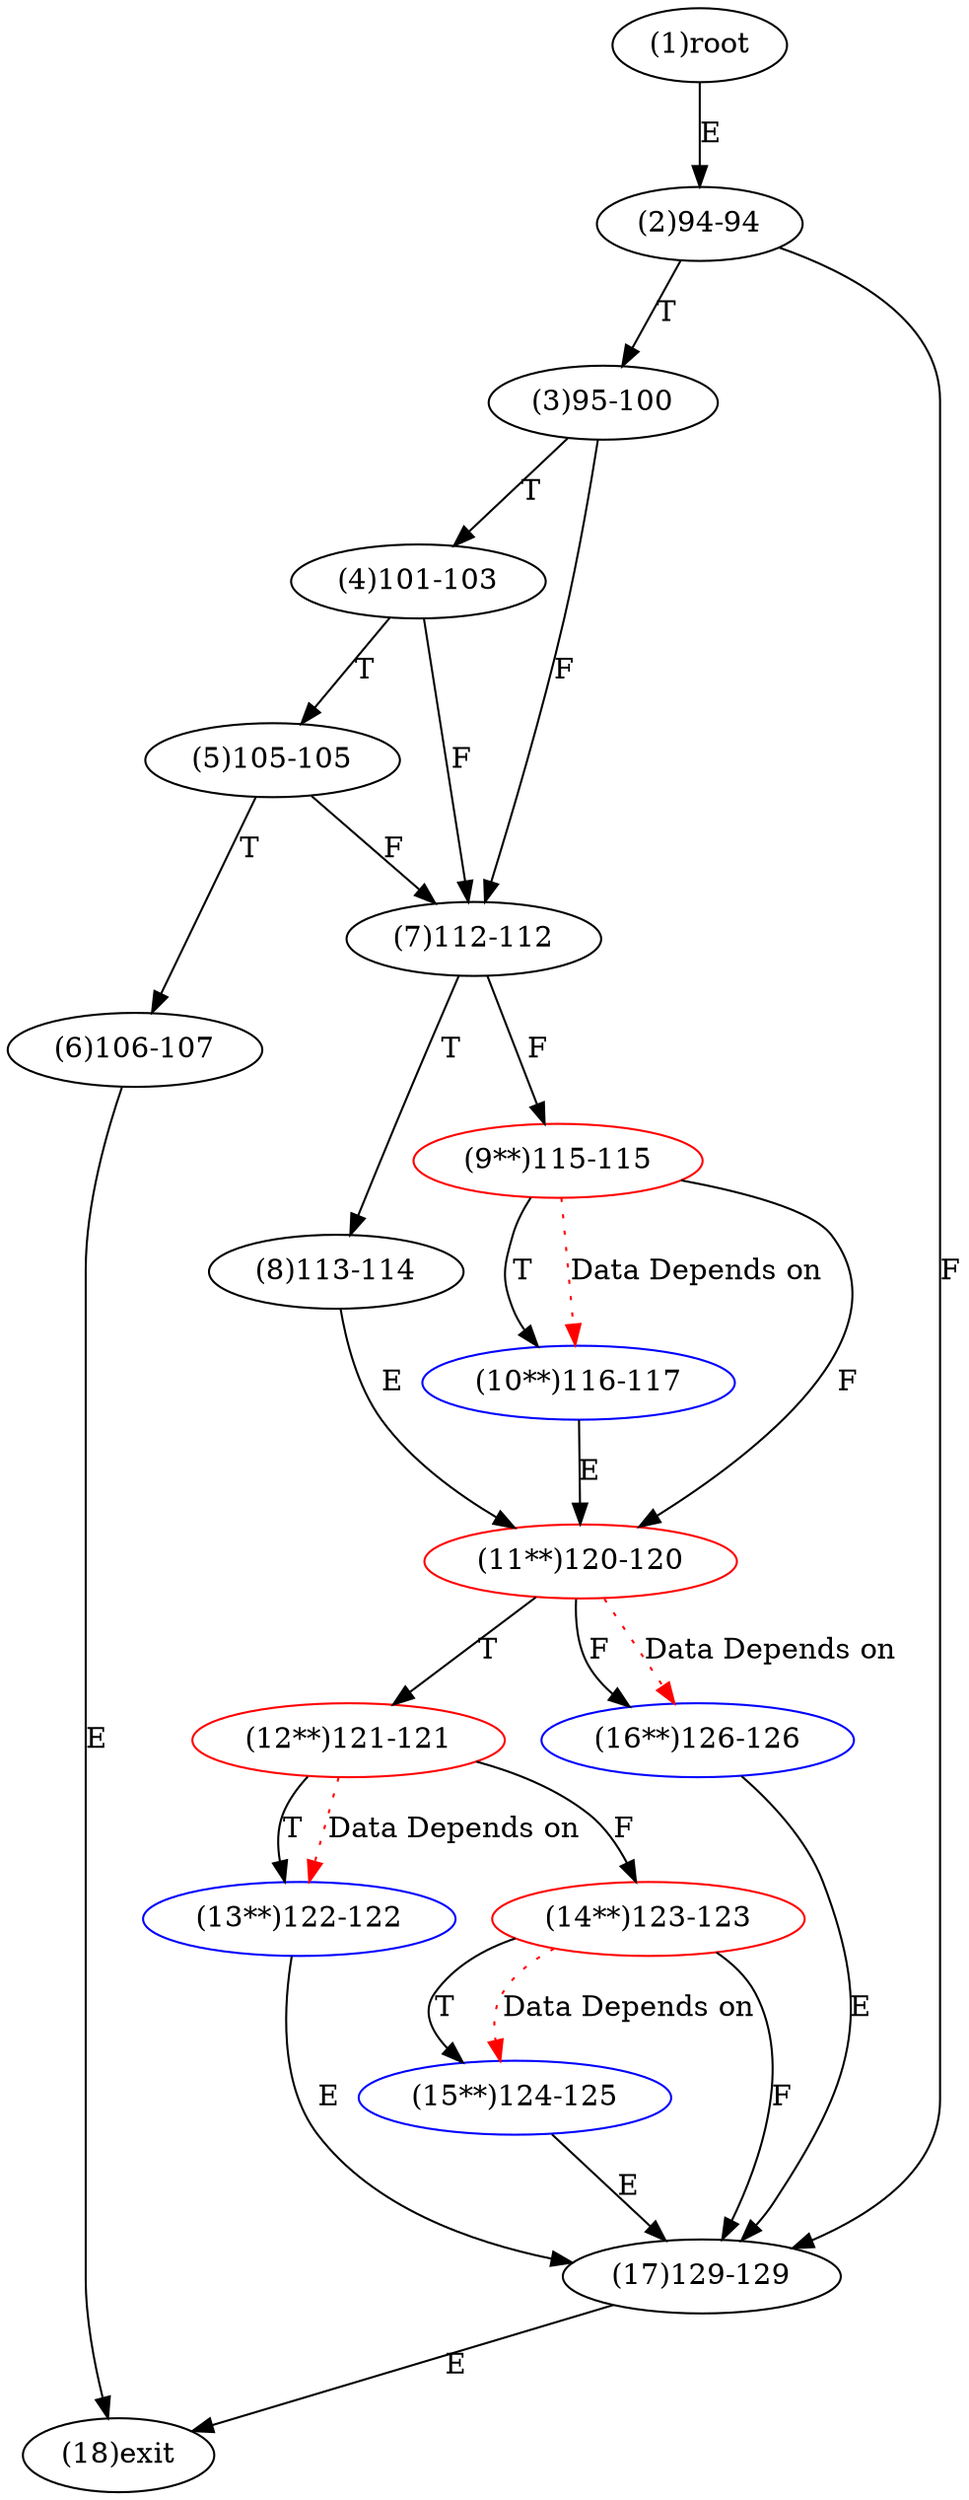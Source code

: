 digraph "" { 
1[ label="(1)root"];
2[ label="(2)94-94"];
3[ label="(3)95-100"];
4[ label="(4)101-103"];
5[ label="(5)105-105"];
6[ label="(6)106-107"];
7[ label="(7)112-112"];
8[ label="(8)113-114"];
9[ label="(9**)115-115",color=red];
10[ label="(10**)116-117",color=blue];
11[ label="(11**)120-120",color=red];
12[ label="(12**)121-121",color=red];
13[ label="(13**)122-122",color=blue];
14[ label="(14**)123-123",color=red];
15[ label="(15**)124-125",color=blue];
17[ label="(17)129-129"];
16[ label="(16**)126-126",color=blue];
18[ label="(18)exit"];
1->2[ label="E"];
2->17[ label="F"];
2->3[ label="T"];
3->7[ label="F"];
3->4[ label="T"];
4->7[ label="F"];
4->5[ label="T"];
5->7[ label="F"];
5->6[ label="T"];
6->18[ label="E"];
7->9[ label="F"];
7->8[ label="T"];
8->11[ label="E"];
9->11[ label="F"];
9->10[ label="T"];
10->11[ label="E"];
11->16[ label="F"];
11->12[ label="T"];
12->14[ label="F"];
12->13[ label="T"];
13->17[ label="E"];
14->17[ label="F"];
14->15[ label="T"];
15->17[ label="E"];
16->17[ label="E"];
17->18[ label="E"];
9->10[ color="red" label="Data Depends on" style = dotted ];
11->16[ color="red" label="Data Depends on" style = dotted ];
12->13[ color="red" label="Data Depends on" style = dotted ];
14->15[ color="red" label="Data Depends on" style = dotted ];
}